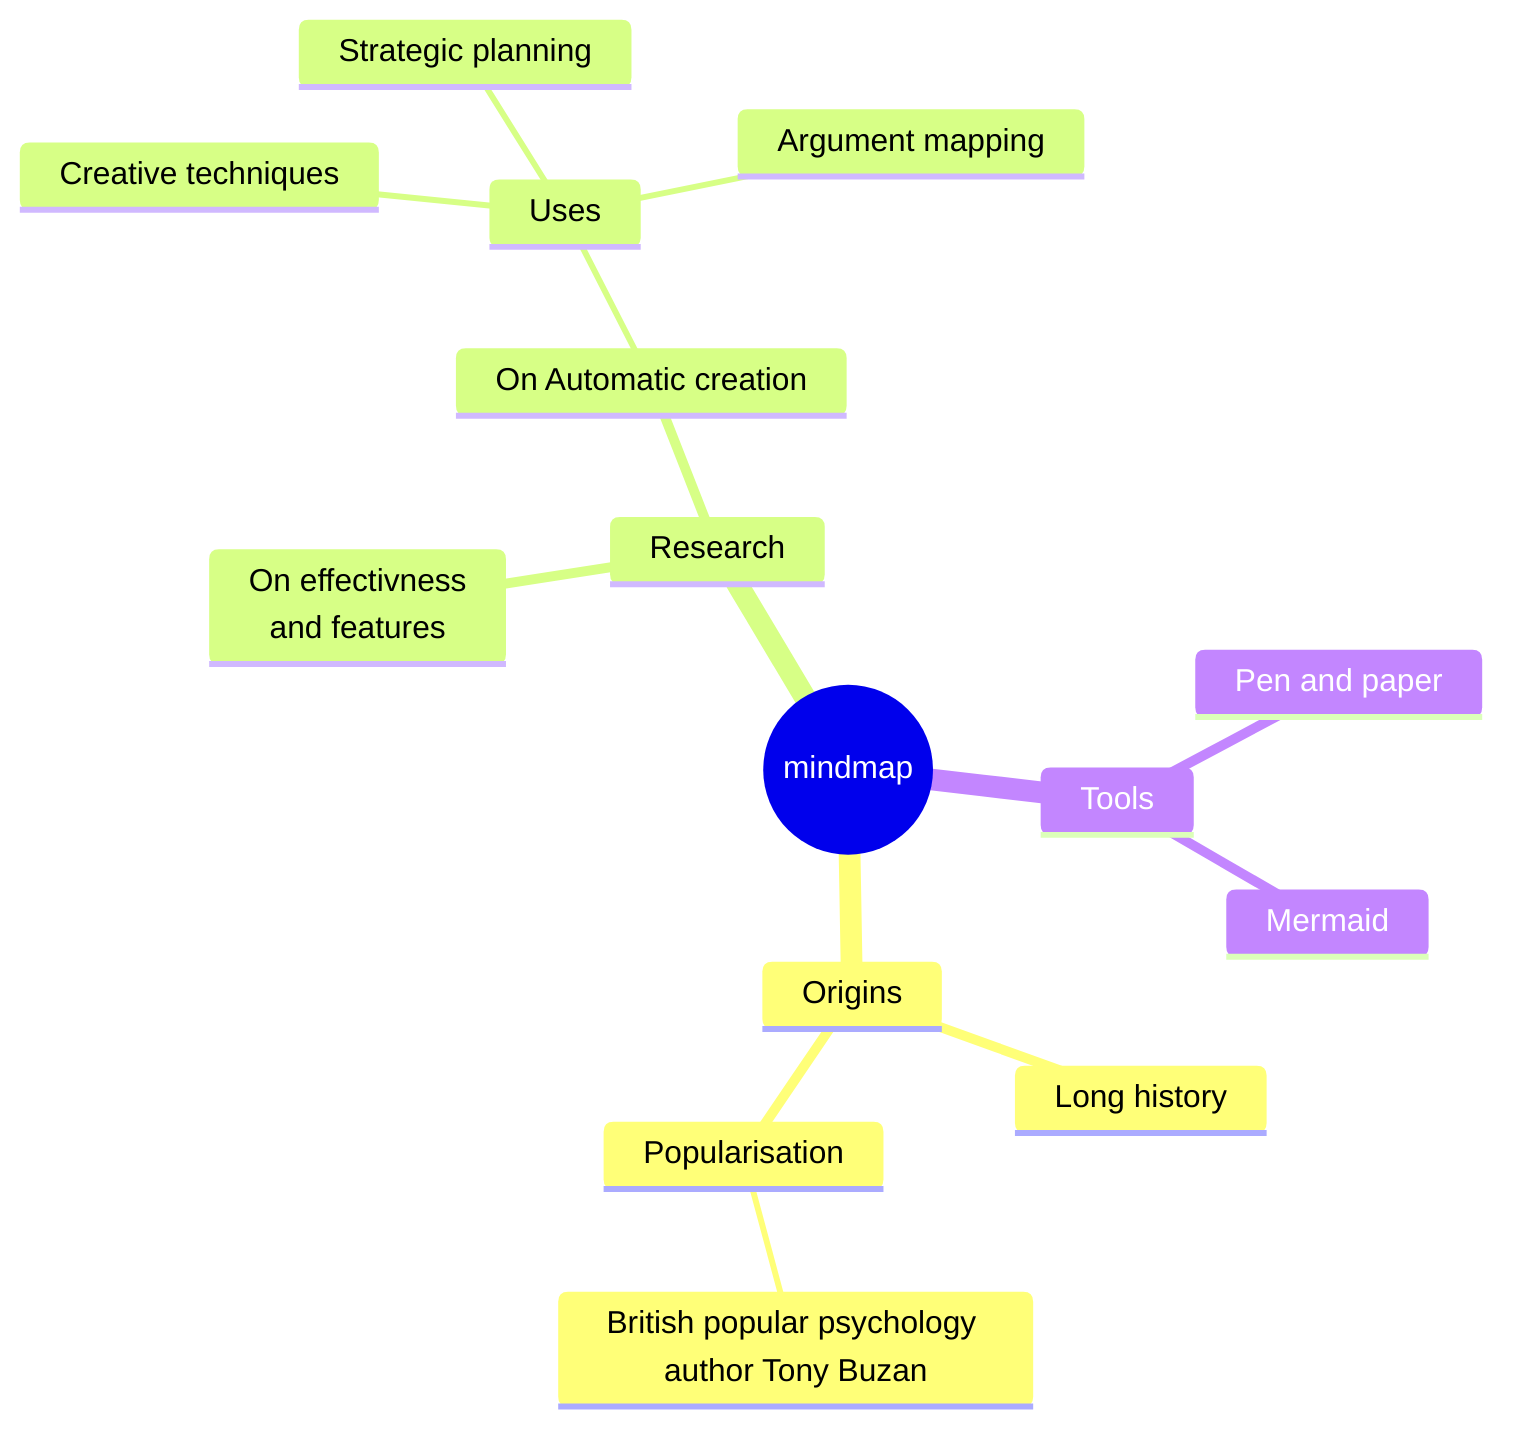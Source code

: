 %% File: {{_file_name_}}
%% Written by: {{_author_}}
%% Created on: {{_date_}}
mindmap
  root((mindmap))
    Origins
      Long history
      ::icon(fa fa-book)
      Popularisation
        British popular psychology author Tony Buzan
    Research
      On effectivness<br/>and features
      On Automatic creation
        Uses
            Creative techniques
            Strategic planning
            Argument mapping
    Tools
      Pen and paper
      Mermaid
